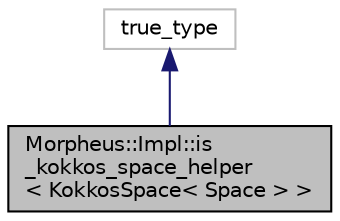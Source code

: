 digraph "Morpheus::Impl::is_kokkos_space_helper&lt; KokkosSpace&lt; Space &gt; &gt;"
{
 // LATEX_PDF_SIZE
  edge [fontname="Helvetica",fontsize="10",labelfontname="Helvetica",labelfontsize="10"];
  node [fontname="Helvetica",fontsize="10",shape=record];
  Node1 [label="Morpheus::Impl::is\l_kokkos_space_helper\l\< KokkosSpace\< Space \> \>",height=0.2,width=0.4,color="black", fillcolor="grey75", style="filled", fontcolor="black",tooltip=" "];
  Node2 -> Node1 [dir="back",color="midnightblue",fontsize="10",style="solid",fontname="Helvetica"];
  Node2 [label="true_type",height=0.2,width=0.4,color="grey75", fillcolor="white", style="filled",tooltip=" "];
}
